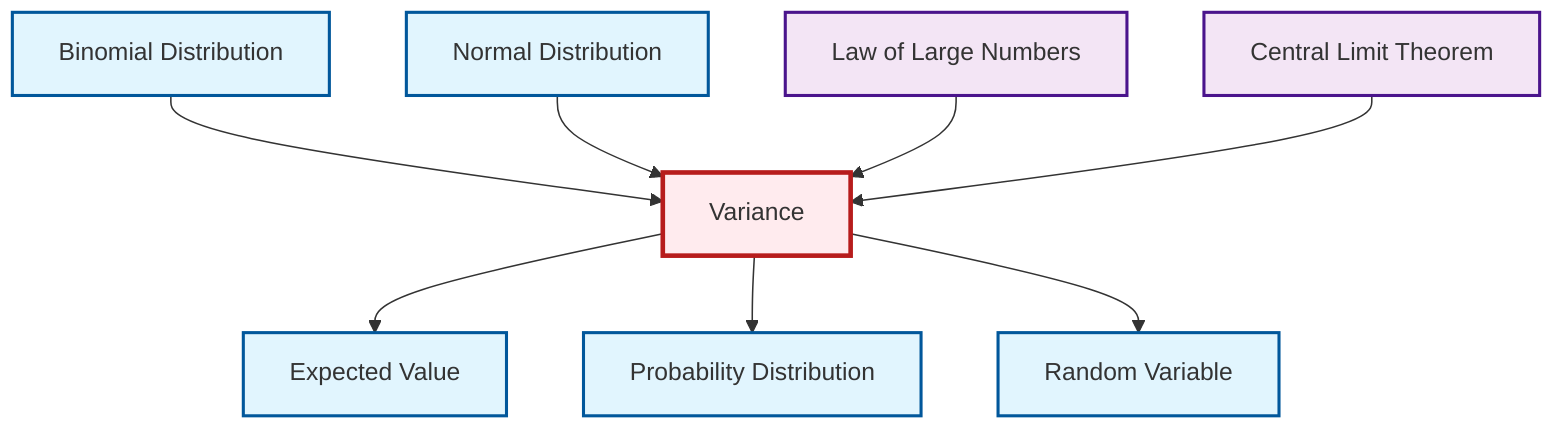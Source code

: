 graph TD
    classDef definition fill:#e1f5fe,stroke:#01579b,stroke-width:2px
    classDef theorem fill:#f3e5f5,stroke:#4a148c,stroke-width:2px
    classDef axiom fill:#fff3e0,stroke:#e65100,stroke-width:2px
    classDef example fill:#e8f5e9,stroke:#1b5e20,stroke-width:2px
    classDef current fill:#ffebee,stroke:#b71c1c,stroke-width:3px
    def-expectation["Expected Value"]:::definition
    def-random-variable["Random Variable"]:::definition
    def-normal-distribution["Normal Distribution"]:::definition
    thm-central-limit["Central Limit Theorem"]:::theorem
    thm-law-of-large-numbers["Law of Large Numbers"]:::theorem
    def-variance["Variance"]:::definition
    def-binomial-distribution["Binomial Distribution"]:::definition
    def-probability-distribution["Probability Distribution"]:::definition
    def-binomial-distribution --> def-variance
    def-variance --> def-expectation
    def-normal-distribution --> def-variance
    thm-law-of-large-numbers --> def-variance
    thm-central-limit --> def-variance
    def-variance --> def-probability-distribution
    def-variance --> def-random-variable
    class def-variance current